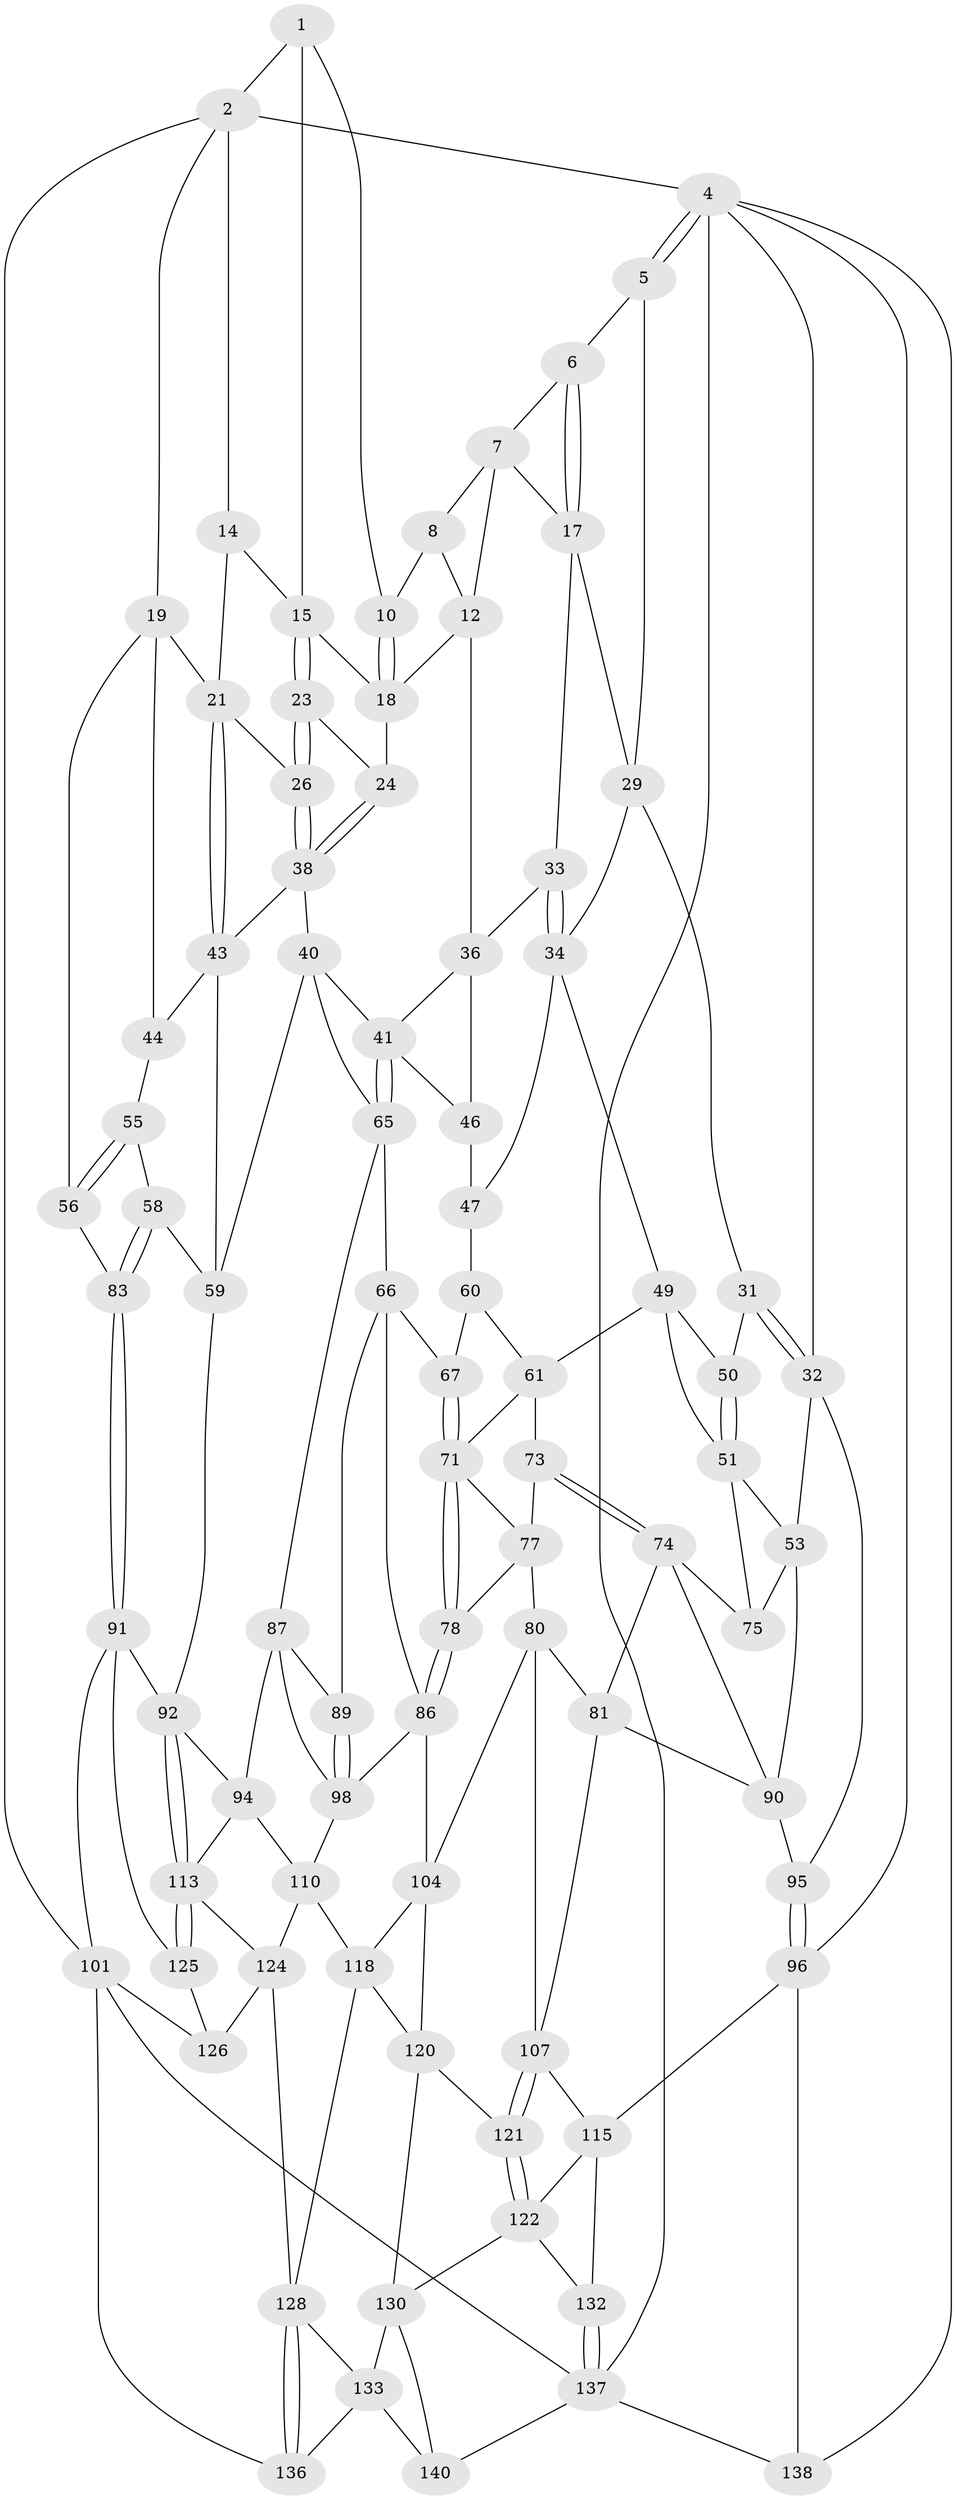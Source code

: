 // original degree distribution, {3: 0.014184397163120567, 4: 0.24822695035460993, 6: 0.22695035460992907, 5: 0.5106382978723404}
// Generated by graph-tools (version 1.1) at 2025/11/02/27/25 16:11:56]
// undirected, 84 vertices, 181 edges
graph export_dot {
graph [start="1"]
  node [color=gray90,style=filled];
  1 [pos="+0.6310414350183817+0",super="+9"];
  2 [pos="+0.8837979426882753+0",super="+3"];
  4 [pos="+0+0",super="+97"];
  5 [pos="+0.22834847232812625+0"];
  6 [pos="+0.33799116909881494+0"];
  7 [pos="+0.5059275023921256+0",super="+13"];
  8 [pos="+0.5320278435677528+0",super="+11"];
  10 [pos="+0.5715651122413489+0.052002581930885874"];
  12 [pos="+0.5239101562111315+0.09791819485212018",super="+27"];
  14 [pos="+0.8127067538352172+0"];
  15 [pos="+0.7270942572274467+0.04180345286672019",super="+16"];
  17 [pos="+0.47789292227002095+0.07657007211794505",super="+28"];
  18 [pos="+0.6442455795838289+0.09195268544192443",super="+25"];
  19 [pos="+1+0",super="+20"];
  21 [pos="+0.8612338466660148+0.15081409130507778",super="+22"];
  23 [pos="+0.7212428084946584+0.08570684416951295"];
  24 [pos="+0.6664958802897399+0.12861407999583885"];
  26 [pos="+0.7835821724008254+0.15633340056864617"];
  29 [pos="+0.23484728226396392+0",super="+30"];
  31 [pos="+0.03267602662409363+0.16903087835117142"];
  32 [pos="+0+0.08001014754668995",super="+54"];
  33 [pos="+0.34379120898873355+0.12827936274495297"];
  34 [pos="+0.20394868106162847+0.20794973260729469",super="+35"];
  36 [pos="+0.5386612172049138+0.1589484527735275",super="+37"];
  38 [pos="+0.7051314492922439+0.21135463360782938",super="+39"];
  40 [pos="+0.6860544516947154+0.2562640760545406",super="+69"];
  41 [pos="+0.5650393967639977+0.2793424300790609",super="+42"];
  43 [pos="+0.8161094949481432+0.26278659439813157",super="+45"];
  44 [pos="+0.9208695214260901+0.2243697013430893"];
  46 [pos="+0.37813972200260776+0.21876794895051724"];
  47 [pos="+0.360894007226248+0.2636590701944943",super="+48"];
  49 [pos="+0.16659446101619463+0.22253023582256837",super="+63"];
  50 [pos="+0.07217761752552117+0.19755719394541577"];
  51 [pos="+0.05624077565354479+0.3338727031359836",super="+52"];
  53 [pos="+0+0.3880599026465641",super="+84"];
  55 [pos="+0.9254734843335988+0.22825884730924992",super="+57"];
  56 [pos="+1+0.29087281651968977",super="+70"];
  58 [pos="+0.8650967599413747+0.372028901160324"];
  59 [pos="+0.8461221787682082+0.38398349699369694",super="+68"];
  60 [pos="+0.26814790697161967+0.31200337247766974",super="+64"];
  61 [pos="+0.24187152066879955+0.33897012617983635",super="+62"];
  65 [pos="+0.5550200565573341+0.3074525215031938",super="+76"];
  66 [pos="+0.5170149778840589+0.36477141038980154",super="+85"];
  67 [pos="+0.37090399189560297+0.34335697241009727"];
  71 [pos="+0.3313756355843439+0.42597235612854806",super="+72"];
  73 [pos="+0.17109413631320988+0.39056957385164254"];
  74 [pos="+0.14441717690288217+0.40981459497550327",super="+82"];
  75 [pos="+0.13634841854910354+0.40838769909171124"];
  77 [pos="+0.2112736226352368+0.41245941842362727",super="+79"];
  78 [pos="+0.33565880425230454+0.5123030432838424"];
  80 [pos="+0.2531711282385829+0.5280813713312675",super="+106"];
  81 [pos="+0.2197488135795835+0.5371267888590467",super="+103"];
  83 [pos="+1+0.3193093893194131"];
  86 [pos="+0.3653151699873358+0.5341269205971092",super="+99"];
  87 [pos="+0.6825266409997479+0.5120020549262903",super="+88"];
  89 [pos="+0.5572758573644477+0.46132979913656263"];
  90 [pos="+0.08333521983825917+0.5393082526920955",super="+100"];
  91 [pos="+1+0.49870828927670413",super="+102"];
  92 [pos="+0.9375997515644439+0.5422591648262395",super="+93"];
  94 [pos="+0.8388599931601242+0.5756910499109531",super="+109"];
  95 [pos="+0+0.650506989464562"];
  96 [pos="+0+0.7765228521314411",super="+117"];
  98 [pos="+0.43992902208370455+0.6008910002875583",super="+112"];
  101 [pos="+1+1",super="+135"];
  104 [pos="+0.3908651677053838+0.6446177229332779",super="+105"];
  107 [pos="+0.24861768873292925+0.6758880628301264",super="+108"];
  110 [pos="+0.7324032960792417+0.7029099168388285",super="+111"];
  113 [pos="+0.924695794401757+0.6990543263770462",super="+114"];
  115 [pos="+0.11482306679789858+0.7169155805658612",super="+116"];
  118 [pos="+0.6462982982884156+0.7519680991418309",super="+119"];
  120 [pos="+0.2939016032018847+0.7388115618319249",super="+123"];
  121 [pos="+0.22814585521454336+0.77525182763677"];
  122 [pos="+0.2221838300659802+0.7881131983489569",super="+131"];
  124 [pos="+0.8311080084789529+0.7464898302694931",super="+127"];
  125 [pos="+0.9567121836476795+0.7498240499990879"];
  126 [pos="+0.9112228714637279+0.825737742572342"];
  128 [pos="+0.7677419379603527+0.9004934994585652",super="+129"];
  130 [pos="+0.3844036024940458+0.8279840122533731",super="+134"];
  132 [pos="+0.22024755299621393+0.9246038109260758"];
  133 [pos="+0.5592747045792412+0.8655449609123094",super="+139"];
  136 [pos="+0.7789906768318067+1"];
  137 [pos="+0.20511404333045707+1",super="+141"];
  138 [pos="+0.06040220328099222+0.9581280638239991"];
  140 [pos="+0.42975404426616715+1"];
  1 -- 2;
  1 -- 10;
  1 -- 15;
  2 -- 14;
  2 -- 19;
  2 -- 4;
  2 -- 101;
  4 -- 5;
  4 -- 5;
  4 -- 32;
  4 -- 96;
  4 -- 138;
  4 -- 137;
  5 -- 6;
  5 -- 29;
  6 -- 7;
  6 -- 17;
  6 -- 17;
  7 -- 8;
  7 -- 17;
  7 -- 12;
  8 -- 10;
  8 -- 12;
  10 -- 18;
  10 -- 18;
  12 -- 36;
  12 -- 18;
  14 -- 15;
  14 -- 21;
  15 -- 23;
  15 -- 23;
  15 -- 18;
  17 -- 29;
  17 -- 33;
  18 -- 24;
  19 -- 56;
  19 -- 44;
  19 -- 21;
  21 -- 43;
  21 -- 43;
  21 -- 26;
  23 -- 24;
  23 -- 26;
  23 -- 26;
  24 -- 38;
  24 -- 38;
  26 -- 38;
  26 -- 38;
  29 -- 34;
  29 -- 31;
  31 -- 32;
  31 -- 32;
  31 -- 50;
  32 -- 53;
  32 -- 95;
  33 -- 34;
  33 -- 34;
  33 -- 36;
  34 -- 49;
  34 -- 47;
  36 -- 41;
  36 -- 46;
  38 -- 40;
  38 -- 43;
  40 -- 41;
  40 -- 59;
  40 -- 65;
  41 -- 65;
  41 -- 65;
  41 -- 46;
  43 -- 59;
  43 -- 44;
  44 -- 55;
  46 -- 47;
  47 -- 60 [weight=2];
  49 -- 50;
  49 -- 51;
  49 -- 61;
  50 -- 51;
  50 -- 51;
  51 -- 75;
  51 -- 53;
  53 -- 90;
  53 -- 75;
  55 -- 56 [weight=2];
  55 -- 56;
  55 -- 58;
  56 -- 83;
  58 -- 59;
  58 -- 83;
  58 -- 83;
  59 -- 92;
  60 -- 61;
  60 -- 67;
  61 -- 71;
  61 -- 73;
  65 -- 66;
  65 -- 87;
  66 -- 67;
  66 -- 89;
  66 -- 86;
  67 -- 71;
  67 -- 71;
  71 -- 78;
  71 -- 78;
  71 -- 77;
  73 -- 74;
  73 -- 74;
  73 -- 77;
  74 -- 75;
  74 -- 81;
  74 -- 90;
  77 -- 80;
  77 -- 78;
  78 -- 86;
  78 -- 86;
  80 -- 81;
  80 -- 107;
  80 -- 104;
  81 -- 90;
  81 -- 107;
  83 -- 91;
  83 -- 91;
  86 -- 104;
  86 -- 98;
  87 -- 94;
  87 -- 89;
  87 -- 98;
  89 -- 98;
  89 -- 98;
  90 -- 95;
  91 -- 92;
  91 -- 125;
  91 -- 101;
  92 -- 113;
  92 -- 113;
  92 -- 94;
  94 -- 113;
  94 -- 110;
  95 -- 96;
  95 -- 96;
  96 -- 138;
  96 -- 115;
  98 -- 110;
  101 -- 136;
  101 -- 126;
  101 -- 137;
  104 -- 120;
  104 -- 118;
  107 -- 121;
  107 -- 121;
  107 -- 115;
  110 -- 124;
  110 -- 118;
  113 -- 125;
  113 -- 125;
  113 -- 124;
  115 -- 122;
  115 -- 132;
  118 -- 128;
  118 -- 120;
  120 -- 121;
  120 -- 130;
  121 -- 122;
  121 -- 122;
  122 -- 130;
  122 -- 132;
  124 -- 128;
  124 -- 126;
  125 -- 126;
  128 -- 136;
  128 -- 136;
  128 -- 133;
  130 -- 140;
  130 -- 133;
  132 -- 137;
  132 -- 137;
  133 -- 136;
  133 -- 140;
  137 -- 138;
  137 -- 140;
}
